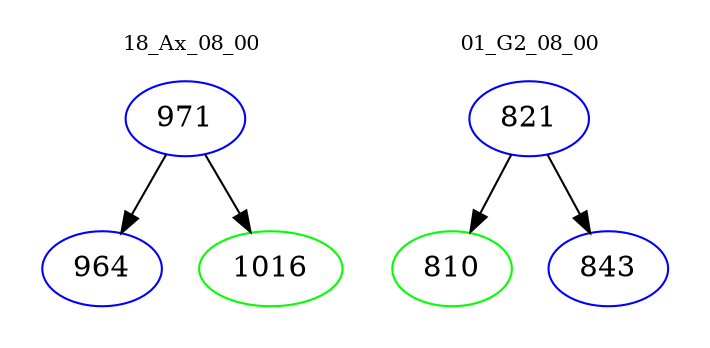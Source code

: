 digraph{
subgraph cluster_0 {
color = white
label = "18_Ax_08_00";
fontsize=10;
T0_971 [label="971", color="blue"]
T0_971 -> T0_964 [color="black"]
T0_964 [label="964", color="blue"]
T0_971 -> T0_1016 [color="black"]
T0_1016 [label="1016", color="green"]
}
subgraph cluster_1 {
color = white
label = "01_G2_08_00";
fontsize=10;
T1_821 [label="821", color="blue"]
T1_821 -> T1_810 [color="black"]
T1_810 [label="810", color="green"]
T1_821 -> T1_843 [color="black"]
T1_843 [label="843", color="blue"]
}
}
